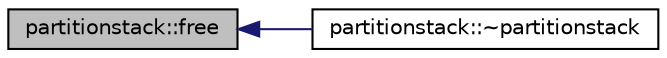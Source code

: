 digraph "partitionstack::free"
{
  edge [fontname="Helvetica",fontsize="10",labelfontname="Helvetica",labelfontsize="10"];
  node [fontname="Helvetica",fontsize="10",shape=record];
  rankdir="LR";
  Node163 [label="partitionstack::free",height=0.2,width=0.4,color="black", fillcolor="grey75", style="filled", fontcolor="black"];
  Node163 -> Node164 [dir="back",color="midnightblue",fontsize="10",style="solid",fontname="Helvetica"];
  Node164 [label="partitionstack::~partitionstack",height=0.2,width=0.4,color="black", fillcolor="white", style="filled",URL="$d3/d87/classpartitionstack.html#a17f37057f47c5a17b1f42fac4851bd4c"];
}
